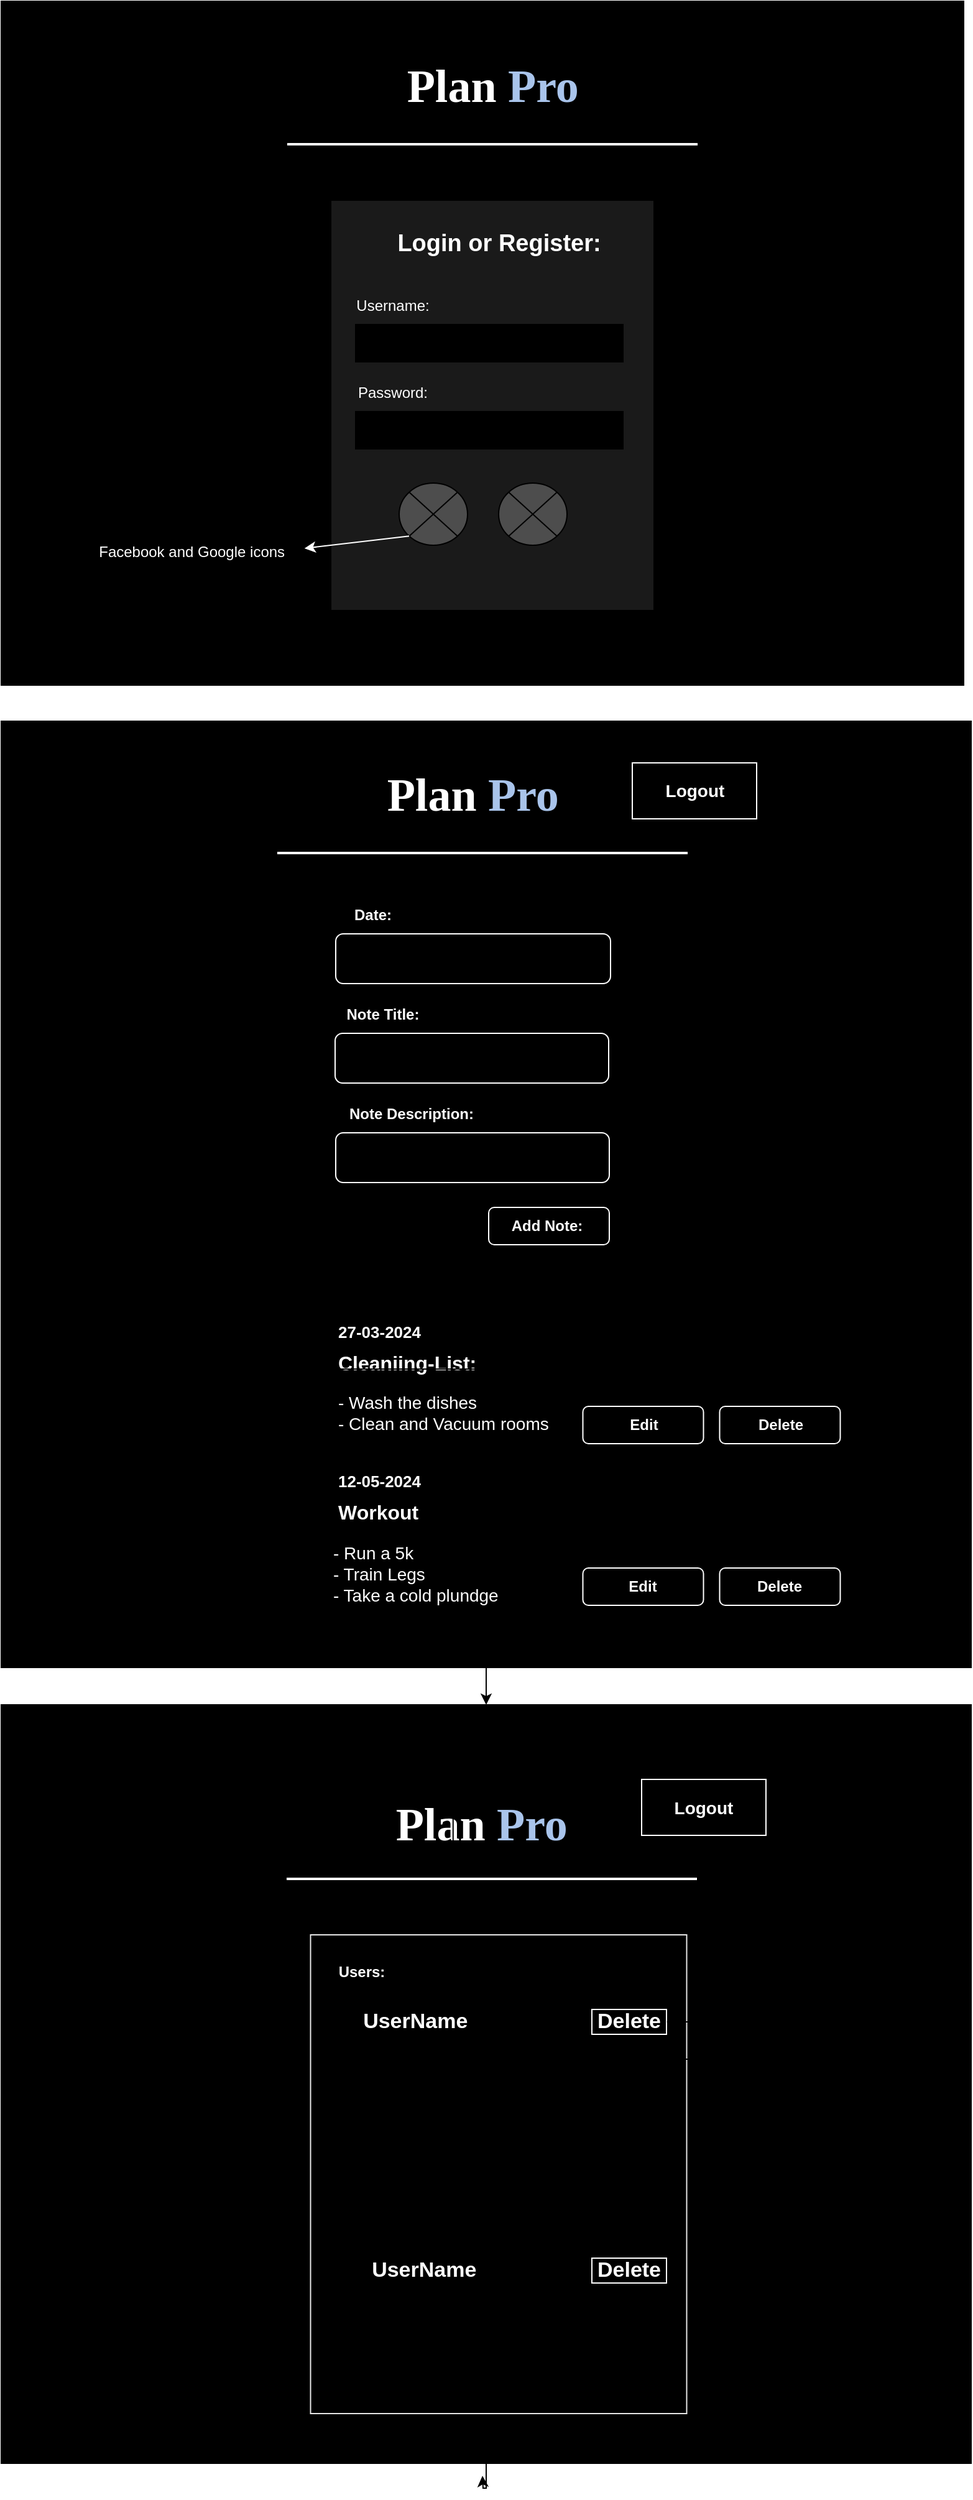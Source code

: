 <mxfile version="21.6.6" type="device">
  <diagram name="Page-1" id="Z5Kl5tXFPuSqpEdzZqg3">
    <mxGraphModel dx="954" dy="642" grid="1" gridSize="10" guides="1" tooltips="1" connect="1" arrows="1" fold="1" page="1" pageScale="1" pageWidth="827" pageHeight="1169" math="0" shadow="0">
      <root>
        <mxCell id="0" />
        <mxCell id="1" parent="0" />
        <mxCell id="vAaktajzuPDgQjhJXwkO-24" value="" style="rounded=1;whiteSpace=wrap;html=1;arcSize=8;fillColor=#f5f5f5;strokeColor=#666666;fontColor=#333333;" parent="1" vertex="1">
          <mxGeometry x="545" y="720" width="85" height="30" as="geometry" />
        </mxCell>
        <mxCell id="vAaktajzuPDgQjhJXwkO-4" value="" style="rounded=0;whiteSpace=wrap;html=1;fillColor=#000000;" parent="1" vertex="1">
          <mxGeometry x="30" y="100" width="774" height="550" as="geometry" />
        </mxCell>
        <mxCell id="vAaktajzuPDgQjhJXwkO-5" value="&lt;font color=&quot;#ffffff&quot; style=&quot;font-size: 37px;&quot;&gt;Plan &lt;/font&gt;&lt;font color=&quot;#a9c4eb&quot; style=&quot;font-size: 37px;&quot;&gt;Pro&lt;/font&gt;&lt;font color=&quot;#ffffff&quot; style=&quot;font-size: 37px;&quot;&gt;&amp;nbsp;&lt;/font&gt;" style="text;html=1;strokeColor=none;fillColor=none;align=center;verticalAlign=top;whiteSpace=wrap;rounded=0;fontStyle=1;fontSize=37;fontFamily=Georgia;" parent="1" vertex="1">
          <mxGeometry x="315" y="140" width="230" height="30" as="geometry" />
        </mxCell>
        <mxCell id="vAaktajzuPDgQjhJXwkO-7" value="" style="line;strokeWidth=2;html=1;fontColor=#E6E6E6;spacing=3;strokeColor=#FFFFFF;" parent="1" vertex="1">
          <mxGeometry x="260" y="210" width="330" height="10" as="geometry" />
        </mxCell>
        <mxCell id="vAaktajzuPDgQjhJXwkO-10" value="" style="rounded=0;whiteSpace=wrap;html=1;fillColor=#1A1A1A;" parent="1" vertex="1">
          <mxGeometry x="295" y="260" width="260" height="330" as="geometry" />
        </mxCell>
        <mxCell id="vAaktajzuPDgQjhJXwkO-11" value="&lt;font color=&quot;#ffffff&quot;&gt;&lt;span style=&quot;font-size: 19px;&quot;&gt;Login or Register:&lt;/span&gt;&lt;/font&gt;" style="text;html=1;strokeColor=none;fillColor=none;align=center;verticalAlign=middle;whiteSpace=wrap;rounded=0;fontStyle=1" parent="1" vertex="1">
          <mxGeometry x="337.5" y="280" width="185" height="30" as="geometry" />
        </mxCell>
        <mxCell id="vAaktajzuPDgQjhJXwkO-12" value="&lt;font color=&quot;#ffffff&quot;&gt;Username:&lt;/font&gt;" style="text;html=1;strokeColor=none;fillColor=none;align=center;verticalAlign=middle;whiteSpace=wrap;rounded=0;" parent="1" vertex="1">
          <mxGeometry x="315" y="330" width="60" height="30" as="geometry" />
        </mxCell>
        <mxCell id="vAaktajzuPDgQjhJXwkO-13" value="" style="rounded=0;whiteSpace=wrap;html=1;fillColor=#000000;" parent="1" vertex="1">
          <mxGeometry x="315" y="360" width="215" height="30" as="geometry" />
        </mxCell>
        <mxCell id="vAaktajzuPDgQjhJXwkO-14" value="&lt;font color=&quot;#ffffff&quot;&gt;Password:&lt;/font&gt;" style="text;html=1;strokeColor=none;fillColor=none;align=center;verticalAlign=middle;whiteSpace=wrap;rounded=0;" parent="1" vertex="1">
          <mxGeometry x="315" y="400" width="60" height="30" as="geometry" />
        </mxCell>
        <mxCell id="vAaktajzuPDgQjhJXwkO-15" value="" style="rounded=0;whiteSpace=wrap;html=1;fillColor=#000000;" parent="1" vertex="1">
          <mxGeometry x="315" y="430" width="215" height="30" as="geometry" />
        </mxCell>
        <mxCell id="vAaktajzuPDgQjhJXwkO-18" value="" style="shape=sumEllipse;perimeter=ellipsePerimeter;whiteSpace=wrap;html=1;backgroundOutline=1;fillColor=#4D4D4D;" parent="1" vertex="1">
          <mxGeometry x="350" y="487.5" width="55" height="50" as="geometry" />
        </mxCell>
        <mxCell id="vAaktajzuPDgQjhJXwkO-19" value="" style="shape=sumEllipse;perimeter=ellipsePerimeter;whiteSpace=wrap;html=1;backgroundOutline=1;fillColor=#4D4D4D;" parent="1" vertex="1">
          <mxGeometry x="430" y="487.5" width="55" height="50" as="geometry" />
        </mxCell>
        <mxCell id="vAaktajzuPDgQjhJXwkO-20" value="" style="rounded=0;whiteSpace=wrap;html=1;fillColor=#000000;" parent="1" vertex="1">
          <mxGeometry x="30" y="679" width="780" height="761" as="geometry" />
        </mxCell>
        <mxCell id="vAaktajzuPDgQjhJXwkO-21" value="&lt;font color=&quot;#ffffff&quot; style=&quot;font-size: 37px;&quot;&gt;Plan &lt;/font&gt;&lt;font color=&quot;#a9c4eb&quot; style=&quot;font-size: 37px;&quot;&gt;Pro&lt;/font&gt;&lt;font color=&quot;#ffffff&quot; style=&quot;font-size: 37px;&quot;&gt;&amp;nbsp;&lt;/font&gt;" style="text;html=1;strokeColor=none;fillColor=none;align=center;verticalAlign=top;whiteSpace=wrap;rounded=0;fontStyle=1;fontSize=37;fontFamily=Georgia;" parent="1" vertex="1">
          <mxGeometry x="299" y="710" width="230" height="30" as="geometry" />
        </mxCell>
        <mxCell id="vAaktajzuPDgQjhJXwkO-22" value="" style="line;strokeWidth=2;html=1;fontColor=#E6E6E6;spacing=3;strokeColor=#FFFFFF;" parent="1" vertex="1">
          <mxGeometry x="252" y="780" width="330" height="10" as="geometry" />
        </mxCell>
        <mxCell id="vAaktajzuPDgQjhJXwkO-23" value="&lt;font&gt;&lt;b&gt;&lt;font style=&quot;font-size: 14px;&quot;&gt;Logout&lt;/font&gt;&lt;/b&gt;&lt;br&gt;&lt;/font&gt;" style="text;html=1;strokeColor=none;fillColor=none;align=center;verticalAlign=middle;whiteSpace=wrap;rounded=0;fontColor=#FFFFFF;" parent="1" vertex="1">
          <mxGeometry x="557.5" y="720" width="60" height="30" as="geometry" />
        </mxCell>
        <mxCell id="vAaktajzuPDgQjhJXwkO-25" value="" style="rounded=0;whiteSpace=wrap;html=1;strokeColor=#FFFFFF;fillColor=none;" parent="1" vertex="1">
          <mxGeometry x="537.5" y="712.5" width="100" height="45" as="geometry" />
        </mxCell>
        <mxCell id="vAaktajzuPDgQjhJXwkO-33" style="edgeStyle=orthogonalEdgeStyle;rounded=0;orthogonalLoop=1;jettySize=auto;html=1;exitX=0.5;exitY=1;exitDx=0;exitDy=0;entryX=1;entryY=0.25;entryDx=0;entryDy=0;" parent="1" source="vAaktajzuPDgQjhJXwkO-26" target="vAaktajzuPDgQjhJXwkO-31" edge="1">
          <mxGeometry relative="1" as="geometry" />
        </mxCell>
        <mxCell id="vAaktajzuPDgQjhJXwkO-26" value="" style="rounded=1;whiteSpace=wrap;html=1;fillColor=none;strokeColor=#FFFFFF;" parent="1" vertex="1">
          <mxGeometry x="298.5" y="930" width="220" height="40" as="geometry" />
        </mxCell>
        <mxCell id="vAaktajzuPDgQjhJXwkO-27" value="" style="rounded=1;whiteSpace=wrap;html=1;fillColor=none;strokeColor=#FFFFFF;" parent="1" vertex="1">
          <mxGeometry x="299" y="1010" width="220" height="40" as="geometry" />
        </mxCell>
        <mxCell id="vAaktajzuPDgQjhJXwkO-29" value="&lt;font color=&quot;#ffffff&quot;&gt;&lt;b&gt;Note Title:&lt;/b&gt;&lt;/font&gt;" style="text;html=1;strokeColor=none;fillColor=none;align=center;verticalAlign=middle;whiteSpace=wrap;rounded=0;" parent="1" vertex="1">
          <mxGeometry x="297.5" y="900" width="77.5" height="30" as="geometry" />
        </mxCell>
        <mxCell id="vAaktajzuPDgQjhJXwkO-30" value="&lt;font color=&quot;#ffffff&quot;&gt;&lt;b&gt;Date:&lt;/b&gt;&lt;/font&gt;" style="text;html=1;strokeColor=none;fillColor=none;align=center;verticalAlign=middle;whiteSpace=wrap;rounded=0;" parent="1" vertex="1">
          <mxGeometry x="298.5" y="820" width="60" height="30" as="geometry" />
        </mxCell>
        <mxCell id="vAaktajzuPDgQjhJXwkO-31" value="&lt;font color=&quot;#ffffff&quot;&gt;&lt;b&gt;Note Description:&lt;/b&gt;&lt;/font&gt;" style="text;html=1;strokeColor=none;fillColor=none;align=center;verticalAlign=middle;whiteSpace=wrap;rounded=0;" parent="1" vertex="1">
          <mxGeometry x="306" y="980" width="107.5" height="30" as="geometry" />
        </mxCell>
        <mxCell id="vAaktajzuPDgQjhJXwkO-32" value="" style="rounded=1;whiteSpace=wrap;html=1;fillColor=none;strokeColor=#FFFFFF;" parent="1" vertex="1">
          <mxGeometry x="299" y="850" width="221" height="40" as="geometry" />
        </mxCell>
        <mxCell id="vAaktajzuPDgQjhJXwkO-34" value="" style="rounded=1;whiteSpace=wrap;html=1;fillColor=none;strokeColor=#FFFFFF;" parent="1" vertex="1">
          <mxGeometry x="422" y="1070" width="97" height="30" as="geometry" />
        </mxCell>
        <mxCell id="vAaktajzuPDgQjhJXwkO-35" value="&lt;font color=&quot;#ffffff&quot;&gt;&lt;b&gt;Add Note:&lt;/b&gt;&lt;/font&gt;" style="text;html=1;strokeColor=none;fillColor=none;align=center;verticalAlign=middle;whiteSpace=wrap;rounded=0;" parent="1" vertex="1">
          <mxGeometry x="430" y="1070" width="77.5" height="30" as="geometry" />
        </mxCell>
        <mxCell id="vAaktajzuPDgQjhJXwkO-36" value="&lt;font style=&quot;font-size: 16px;&quot;&gt;Cleaniing-List:&lt;/font&gt;" style="text;html=1;strokeColor=none;fillColor=none;align=left;verticalAlign=middle;whiteSpace=wrap;rounded=0;fontStyle=1;fontColor=#FFFFFF;" parent="1" vertex="1">
          <mxGeometry x="298.5" y="1180" width="133.75" height="30" as="geometry" />
        </mxCell>
        <mxCell id="vAaktajzuPDgQjhJXwkO-50" style="edgeStyle=orthogonalEdgeStyle;rounded=0;orthogonalLoop=1;jettySize=auto;html=1;exitX=0.5;exitY=0;exitDx=0;exitDy=0;" parent="1" source="vAaktajzuPDgQjhJXwkO-37" target="vAaktajzuPDgQjhJXwkO-42" edge="1">
          <mxGeometry relative="1" as="geometry" />
        </mxCell>
        <mxCell id="vAaktajzuPDgQjhJXwkO-37" value="&lt;span style=&quot;font-weight: 400; font-size: 14px;&quot;&gt;- Wash the dishes&amp;nbsp;&lt;br style=&quot;font-size: 14px;&quot;&gt;- Clean and Vacuum rooms&lt;br style=&quot;font-size: 14px;&quot;&gt;&lt;/span&gt;" style="text;html=1;strokeColor=none;fillColor=none;align=left;verticalAlign=middle;whiteSpace=wrap;rounded=0;fontStyle=1;fontColor=#FFFFFF;fontSize=14;" parent="1" vertex="1">
          <mxGeometry x="299" y="1220" width="251" height="30" as="geometry" />
        </mxCell>
        <mxCell id="vAaktajzuPDgQjhJXwkO-38" value="&lt;span style=&quot;font-weight: 400; font-size: 14px;&quot;&gt;- Run a 5k&lt;br&gt;- Train Legs&amp;nbsp;&lt;br&gt;- Take a cold plundge&amp;nbsp;&lt;br style=&quot;font-size: 14px;&quot;&gt;&lt;/span&gt;" style="text;html=1;strokeColor=none;fillColor=none;align=left;verticalAlign=middle;whiteSpace=wrap;rounded=0;fontStyle=1;fontColor=#FFFFFF;fontSize=14;" parent="1" vertex="1">
          <mxGeometry x="295" y="1350" width="251" height="30" as="geometry" />
        </mxCell>
        <mxCell id="vAaktajzuPDgQjhJXwkO-39" value="&lt;span style=&quot;font-size: 16px;&quot;&gt;Workout&amp;nbsp;&lt;/span&gt;" style="text;html=1;strokeColor=none;fillColor=none;align=left;verticalAlign=middle;whiteSpace=wrap;rounded=0;fontStyle=1;fontColor=#FFFFFF;" parent="1" vertex="1">
          <mxGeometry x="299" y="1300" width="133.75" height="30" as="geometry" />
        </mxCell>
        <mxCell id="vAaktajzuPDgQjhJXwkO-40" value="&lt;span style=&quot;font-size: 13px;&quot;&gt;27-03-2024&lt;/span&gt;" style="text;html=1;strokeColor=none;fillColor=none;align=left;verticalAlign=middle;whiteSpace=wrap;rounded=0;fontStyle=1;fontColor=#FFFFFF;" parent="1" vertex="1">
          <mxGeometry x="299" y="1160" width="133.75" height="20" as="geometry" />
        </mxCell>
        <mxCell id="vAaktajzuPDgQjhJXwkO-41" value="&lt;span style=&quot;font-size: 13px;&quot;&gt;12-05-2024&lt;/span&gt;" style="text;html=1;strokeColor=none;fillColor=none;align=left;verticalAlign=middle;whiteSpace=wrap;rounded=0;fontStyle=1;fontColor=#FFFFFF;" parent="1" vertex="1">
          <mxGeometry x="299" y="1280" width="133.75" height="20" as="geometry" />
        </mxCell>
        <mxCell id="vAaktajzuPDgQjhJXwkO-43" style="edgeStyle=orthogonalEdgeStyle;rounded=0;orthogonalLoop=1;jettySize=auto;html=1;" parent="1" source="vAaktajzuPDgQjhJXwkO-42" edge="1">
          <mxGeometry relative="1" as="geometry">
            <mxPoint x="417" y="2090" as="targetPoint" />
          </mxGeometry>
        </mxCell>
        <mxCell id="vAaktajzuPDgQjhJXwkO-42" value="" style="rounded=0;whiteSpace=wrap;html=1;fillColor=#000000;" parent="1" vertex="1">
          <mxGeometry x="30" y="1470" width="780" height="610" as="geometry" />
        </mxCell>
        <mxCell id="vAaktajzuPDgQjhJXwkO-44" value="" style="endArrow=classic;html=1;rounded=0;strokeColor=#FFFFFF;exitX=0;exitY=1;exitDx=0;exitDy=0;entryX=0.315;entryY=0.8;entryDx=0;entryDy=0;entryPerimeter=0;" parent="1" source="vAaktajzuPDgQjhJXwkO-18" target="vAaktajzuPDgQjhJXwkO-4" edge="1">
          <mxGeometry width="50" height="50" relative="1" as="geometry">
            <mxPoint x="240" y="610" as="sourcePoint" />
            <mxPoint x="290" y="560" as="targetPoint" />
          </mxGeometry>
        </mxCell>
        <mxCell id="vAaktajzuPDgQjhJXwkO-45" value="Facebook and Google icons&amp;nbsp;" style="text;html=1;strokeColor=none;fillColor=none;align=center;verticalAlign=middle;whiteSpace=wrap;rounded=0;fontColor=#FFFFFF;" parent="1" vertex="1">
          <mxGeometry x="90" y="502" width="190" height="82.5" as="geometry" />
        </mxCell>
        <mxCell id="vAaktajzuPDgQjhJXwkO-46" value="" style="rounded=0;whiteSpace=wrap;html=1;fillColor=none;strokeColor=#E6E6E6;" parent="1" vertex="1">
          <mxGeometry x="278.75" y="1655" width="302.5" height="385" as="geometry" />
        </mxCell>
        <mxCell id="vAaktajzuPDgQjhJXwkO-47" value="" style="rounded=0;whiteSpace=wrap;html=1;strokeColor=#FFFFFF;fillColor=none;" parent="1" vertex="1">
          <mxGeometry x="545" y="1530" width="100" height="45" as="geometry" />
        </mxCell>
        <mxCell id="vAaktajzuPDgQjhJXwkO-48" value="&lt;font&gt;&lt;b&gt;&lt;font style=&quot;font-size: 14px;&quot;&gt;Logout&lt;/font&gt;&lt;/b&gt;&lt;br&gt;&lt;/font&gt;" style="text;html=1;strokeColor=none;fillColor=none;align=center;verticalAlign=middle;whiteSpace=wrap;rounded=0;fontColor=#FFFFFF;" parent="1" vertex="1">
          <mxGeometry x="565" y="1537.5" width="60" height="30" as="geometry" />
        </mxCell>
        <mxCell id="vAaktajzuPDgQjhJXwkO-49" value="&lt;font color=&quot;#ffffff&quot; style=&quot;font-size: 37px;&quot;&gt;Plan &lt;/font&gt;&lt;font color=&quot;#a9c4eb&quot; style=&quot;font-size: 37px;&quot;&gt;Pro&lt;/font&gt;&lt;font color=&quot;#ffffff&quot; style=&quot;font-size: 37px;&quot;&gt;&amp;nbsp;&lt;/font&gt;" style="text;html=1;strokeColor=none;fillColor=none;align=center;verticalAlign=top;whiteSpace=wrap;rounded=0;fontStyle=1;fontSize=37;fontFamily=Georgia;" parent="1" vertex="1">
          <mxGeometry x="305.5" y="1537.5" width="230" height="30" as="geometry" />
        </mxCell>
        <mxCell id="vAaktajzuPDgQjhJXwkO-51" style="edgeStyle=orthogonalEdgeStyle;rounded=0;orthogonalLoop=1;jettySize=auto;html=1;exitX=0.5;exitY=1;exitDx=0;exitDy=0;entryX=0.382;entryY=-0.161;entryDx=0;entryDy=0;entryPerimeter=0;" parent="1" source="vAaktajzuPDgQjhJXwkO-49" target="vAaktajzuPDgQjhJXwkO-49" edge="1">
          <mxGeometry relative="1" as="geometry" />
        </mxCell>
        <mxCell id="vAaktajzuPDgQjhJXwkO-52" style="edgeStyle=orthogonalEdgeStyle;rounded=0;orthogonalLoop=1;jettySize=auto;html=1;exitX=0.5;exitY=1;exitDx=0;exitDy=0;" parent="1" source="vAaktajzuPDgQjhJXwkO-49" target="vAaktajzuPDgQjhJXwkO-49" edge="1">
          <mxGeometry relative="1" as="geometry" />
        </mxCell>
        <mxCell id="vAaktajzuPDgQjhJXwkO-53" value="" style="line;strokeWidth=2;html=1;fontColor=#E6E6E6;spacing=3;strokeColor=#FFFFFF;" parent="1" vertex="1">
          <mxGeometry x="259.5" y="1590" width="330" height="40" as="geometry" />
        </mxCell>
        <mxCell id="vAaktajzuPDgQjhJXwkO-54" value="&lt;font color=&quot;#ffffff&quot;&gt;&lt;b&gt;Edit&lt;/b&gt;&lt;/font&gt;" style="text;html=1;strokeColor=none;fillColor=none;align=center;verticalAlign=middle;whiteSpace=wrap;rounded=0;" parent="1" vertex="1">
          <mxGeometry x="507.5" y="1230" width="77.5" height="30" as="geometry" />
        </mxCell>
        <mxCell id="vAaktajzuPDgQjhJXwkO-55" value="&lt;font color=&quot;#ffffff&quot;&gt;&lt;b&gt;Delete&lt;/b&gt;&lt;/font&gt;" style="text;html=1;strokeColor=none;fillColor=none;align=center;verticalAlign=middle;whiteSpace=wrap;rounded=0;" parent="1" vertex="1">
          <mxGeometry x="617.5" y="1230" width="77.5" height="30" as="geometry" />
        </mxCell>
        <mxCell id="vAaktajzuPDgQjhJXwkO-56" value="" style="rounded=1;whiteSpace=wrap;html=1;fillColor=none;strokeColor=#FFFFFF;" parent="1" vertex="1">
          <mxGeometry x="497.75" y="1230" width="97" height="30" as="geometry" />
        </mxCell>
        <mxCell id="vAaktajzuPDgQjhJXwkO-57" value="" style="rounded=1;whiteSpace=wrap;html=1;fillColor=none;strokeColor=#FFFFFF;" parent="1" vertex="1">
          <mxGeometry x="607.75" y="1230" width="97" height="30" as="geometry" />
        </mxCell>
        <mxCell id="vAaktajzuPDgQjhJXwkO-58" value="" style="rounded=1;whiteSpace=wrap;html=1;fillColor=none;strokeColor=#FFFFFF;" parent="1" vertex="1">
          <mxGeometry x="497.75" y="1360" width="97" height="30" as="geometry" />
        </mxCell>
        <mxCell id="vAaktajzuPDgQjhJXwkO-59" value="" style="rounded=1;whiteSpace=wrap;html=1;fillColor=none;strokeColor=#FFFFFF;" parent="1" vertex="1">
          <mxGeometry x="607.75" y="1360" width="97" height="30" as="geometry" />
        </mxCell>
        <mxCell id="vAaktajzuPDgQjhJXwkO-60" value="&lt;b&gt;Edit&lt;/b&gt;" style="text;html=1;strokeColor=none;fillColor=none;align=center;verticalAlign=middle;whiteSpace=wrap;rounded=0;fontColor=#FFFFFF;" parent="1" vertex="1">
          <mxGeometry x="516.25" y="1360" width="60" height="30" as="geometry" />
        </mxCell>
        <mxCell id="vAaktajzuPDgQjhJXwkO-61" value="&lt;b&gt;Delete&lt;/b&gt;" style="text;html=1;strokeColor=none;fillColor=none;align=center;verticalAlign=middle;whiteSpace=wrap;rounded=0;fontColor=#FFFFFF;" parent="1" vertex="1">
          <mxGeometry x="626.25" y="1360" width="60" height="30" as="geometry" />
        </mxCell>
        <mxCell id="vAaktajzuPDgQjhJXwkO-62" value="&lt;b&gt;Users:&lt;/b&gt;" style="text;html=1;strokeColor=none;fillColor=none;align=center;verticalAlign=middle;whiteSpace=wrap;rounded=0;fontColor=#FFFFFF;" parent="1" vertex="1">
          <mxGeometry x="290" y="1670" width="60" height="30" as="geometry" />
        </mxCell>
        <mxCell id="vAaktajzuPDgQjhJXwkO-63" style="edgeStyle=orthogonalEdgeStyle;rounded=0;orthogonalLoop=1;jettySize=auto;html=1;exitX=0.5;exitY=1;exitDx=0;exitDy=0;entryX=0.25;entryY=1;entryDx=0;entryDy=0;" parent="1" source="vAaktajzuPDgQjhJXwkO-62" target="vAaktajzuPDgQjhJXwkO-62" edge="1">
          <mxGeometry relative="1" as="geometry" />
        </mxCell>
        <mxCell id="vAaktajzuPDgQjhJXwkO-65" value="&lt;b&gt;&lt;font style=&quot;font-size: 17px;&quot;&gt;Delete&lt;/font&gt;&lt;/b&gt;" style="text;html=1;strokeColor=none;fillColor=none;align=center;verticalAlign=middle;whiteSpace=wrap;rounded=0;fontColor=#FFFFFF;" parent="1" vertex="1">
          <mxGeometry x="505" y="1710" width="60" height="30" as="geometry" />
        </mxCell>
        <mxCell id="vAaktajzuPDgQjhJXwkO-66" value="&lt;b&gt;&lt;font style=&quot;font-size: 17px;&quot;&gt;UserName&amp;nbsp;&lt;/font&gt;&lt;/b&gt;" style="text;html=1;strokeColor=none;fillColor=none;align=center;verticalAlign=middle;whiteSpace=wrap;rounded=0;fontColor=#FFFFFF;" parent="1" vertex="1">
          <mxGeometry x="282.88" y="1710" width="165" height="30" as="geometry" />
        </mxCell>
        <mxCell id="vAaktajzuPDgQjhJXwkO-70" value="&lt;b&gt;&lt;font style=&quot;font-size: 17px;&quot;&gt;UserName&amp;nbsp;&lt;/font&gt;&lt;/b&gt;" style="text;html=1;strokeColor=none;fillColor=none;align=center;verticalAlign=middle;whiteSpace=wrap;rounded=0;fontColor=#FFFFFF;" parent="1" vertex="1">
          <mxGeometry x="290" y="1910" width="165" height="30" as="geometry" />
        </mxCell>
        <mxCell id="vAaktajzuPDgQjhJXwkO-72" value="&lt;b&gt;&lt;font style=&quot;font-size: 17px;&quot;&gt;Delete&lt;/font&gt;&lt;/b&gt;" style="text;html=1;strokeColor=none;fillColor=none;align=center;verticalAlign=middle;whiteSpace=wrap;rounded=0;fontColor=#FFFFFF;" parent="1" vertex="1">
          <mxGeometry x="505" y="1910" width="60" height="30" as="geometry" />
        </mxCell>
        <mxCell id="vAaktajzuPDgQjhJXwkO-83" style="edgeStyle=orthogonalEdgeStyle;rounded=0;orthogonalLoop=1;jettySize=auto;html=1;exitX=0.5;exitY=1;exitDx=0;exitDy=0;entryX=0.5;entryY=1;entryDx=0;entryDy=0;" parent="1" edge="1">
          <mxGeometry relative="1" as="geometry">
            <mxPoint x="470.5" y="1735" as="sourcePoint" />
            <mxPoint x="470.5" y="1740" as="targetPoint" />
          </mxGeometry>
        </mxCell>
        <mxCell id="vAaktajzuPDgQjhJXwkO-82" style="edgeStyle=orthogonalEdgeStyle;rounded=0;orthogonalLoop=1;jettySize=auto;html=1;exitX=0.5;exitY=1;exitDx=0;exitDy=0;entryX=0.25;entryY=1;entryDx=0;entryDy=0;" parent="1" source="vAaktajzuPDgQjhJXwkO-80" target="vAaktajzuPDgQjhJXwkO-65" edge="1">
          <mxGeometry relative="1" as="geometry" />
        </mxCell>
        <mxCell id="vAaktajzuPDgQjhJXwkO-80" value="" style="rounded=0;whiteSpace=wrap;html=1;strokeColor=#FFFFFF;fillColor=none;" parent="1" vertex="1">
          <mxGeometry x="505" y="1715" width="60" height="20" as="geometry" />
        </mxCell>
        <mxCell id="vAaktajzuPDgQjhJXwkO-81" style="edgeStyle=orthogonalEdgeStyle;rounded=0;orthogonalLoop=1;jettySize=auto;html=1;entryX=1;entryY=0.5;entryDx=0;entryDy=0;" parent="1" target="vAaktajzuPDgQjhJXwkO-80" edge="1">
          <mxGeometry relative="1" as="geometry">
            <mxPoint x="520" y="1760" as="sourcePoint" />
          </mxGeometry>
        </mxCell>
        <mxCell id="vAaktajzuPDgQjhJXwkO-86" value="" style="rounded=0;whiteSpace=wrap;html=1;strokeColor=#FFFFFF;fillColor=none;" parent="1" vertex="1">
          <mxGeometry x="505" y="1915" width="60" height="20" as="geometry" />
        </mxCell>
      </root>
    </mxGraphModel>
  </diagram>
</mxfile>
